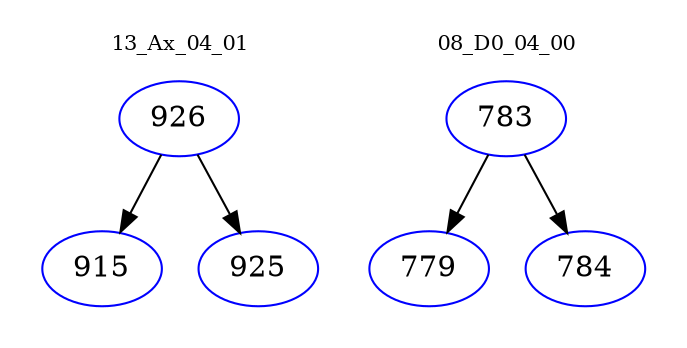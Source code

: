 digraph{
subgraph cluster_0 {
color = white
label = "13_Ax_04_01";
fontsize=10;
T0_926 [label="926", color="blue"]
T0_926 -> T0_915 [color="black"]
T0_915 [label="915", color="blue"]
T0_926 -> T0_925 [color="black"]
T0_925 [label="925", color="blue"]
}
subgraph cluster_1 {
color = white
label = "08_D0_04_00";
fontsize=10;
T1_783 [label="783", color="blue"]
T1_783 -> T1_779 [color="black"]
T1_779 [label="779", color="blue"]
T1_783 -> T1_784 [color="black"]
T1_784 [label="784", color="blue"]
}
}
